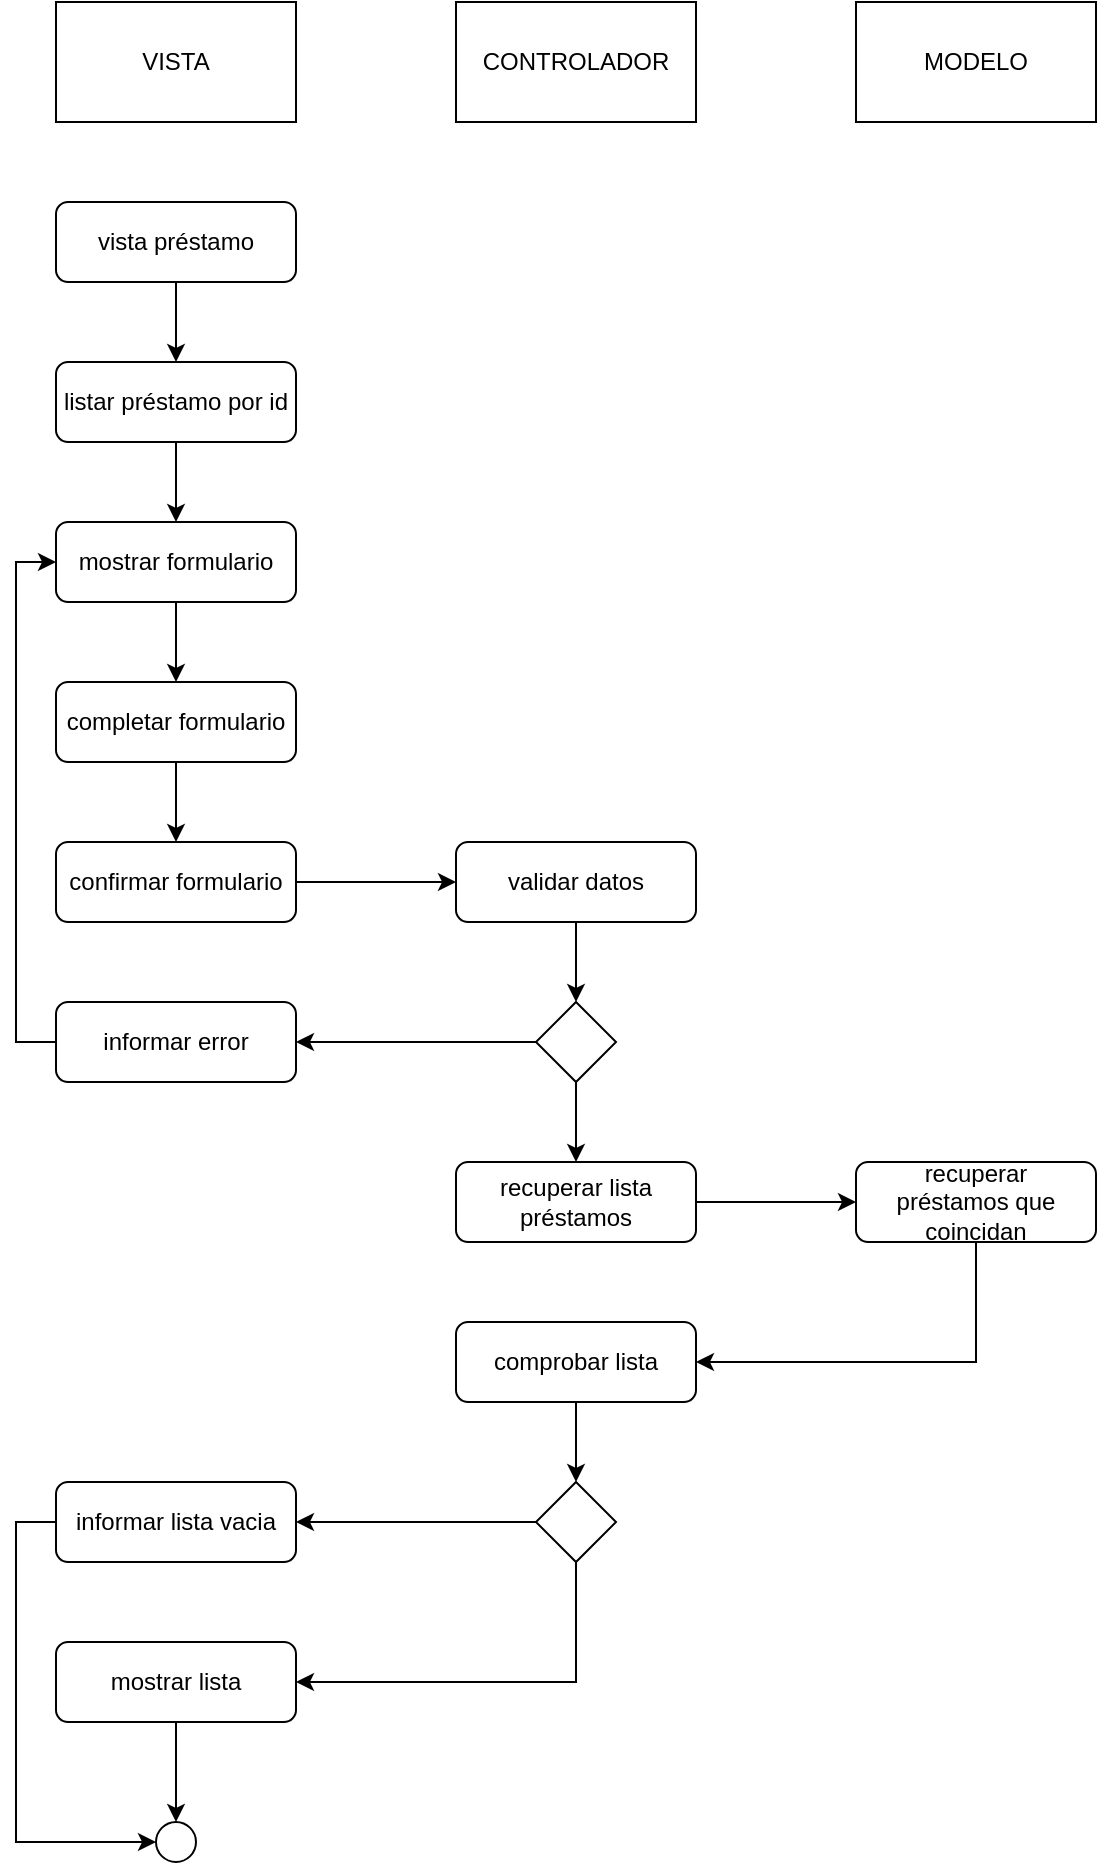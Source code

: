 <mxfile version="28.2.5">
  <diagram name="Página-1" id="le9_SXnt4etvc1OZtuhx">
    <mxGraphModel dx="1426" dy="679" grid="1" gridSize="10" guides="1" tooltips="1" connect="1" arrows="1" fold="1" page="1" pageScale="1" pageWidth="827" pageHeight="1169" math="0" shadow="0">
      <root>
        <mxCell id="0" />
        <mxCell id="1" parent="0" />
        <mxCell id="qodxbIr8lUeo6puUdJSV-1" value="VISTA" style="rounded=0;whiteSpace=wrap;html=1;" vertex="1" parent="1">
          <mxGeometry x="120" y="20" width="120" height="60" as="geometry" />
        </mxCell>
        <mxCell id="qodxbIr8lUeo6puUdJSV-2" value="CONTROLADOR" style="rounded=0;whiteSpace=wrap;html=1;" vertex="1" parent="1">
          <mxGeometry x="320" y="20" width="120" height="60" as="geometry" />
        </mxCell>
        <mxCell id="qodxbIr8lUeo6puUdJSV-3" value="MODELO" style="rounded=0;whiteSpace=wrap;html=1;" vertex="1" parent="1">
          <mxGeometry x="520" y="20" width="120" height="60" as="geometry" />
        </mxCell>
        <mxCell id="qodxbIr8lUeo6puUdJSV-4" value="" style="ellipse;whiteSpace=wrap;html=1;aspect=fixed;fillStyle=solid;fillColor=light-dark(#FFFFFF,#121212);" vertex="1" parent="1">
          <mxGeometry x="170" y="930" width="20" height="20" as="geometry" />
        </mxCell>
        <mxCell id="qodxbIr8lUeo6puUdJSV-5" style="edgeStyle=orthogonalEdgeStyle;rounded=0;orthogonalLoop=1;jettySize=auto;html=1;exitX=0.5;exitY=1;exitDx=0;exitDy=0;entryX=0.5;entryY=0;entryDx=0;entryDy=0;" edge="1" parent="1" source="qodxbIr8lUeo6puUdJSV-6" target="qodxbIr8lUeo6puUdJSV-8">
          <mxGeometry relative="1" as="geometry" />
        </mxCell>
        <mxCell id="qodxbIr8lUeo6puUdJSV-6" value="vista préstamo" style="rounded=1;whiteSpace=wrap;html=1;" vertex="1" parent="1">
          <mxGeometry x="120" y="120" width="120" height="40" as="geometry" />
        </mxCell>
        <mxCell id="qodxbIr8lUeo6puUdJSV-7" style="edgeStyle=orthogonalEdgeStyle;rounded=0;orthogonalLoop=1;jettySize=auto;html=1;exitX=0.5;exitY=1;exitDx=0;exitDy=0;entryX=0.5;entryY=0;entryDx=0;entryDy=0;" edge="1" parent="1" source="qodxbIr8lUeo6puUdJSV-8" target="qodxbIr8lUeo6puUdJSV-23">
          <mxGeometry relative="1" as="geometry" />
        </mxCell>
        <mxCell id="qodxbIr8lUeo6puUdJSV-8" value="listar préstamo&amp;nbsp;por id" style="rounded=1;whiteSpace=wrap;html=1;" vertex="1" parent="1">
          <mxGeometry x="120" y="200" width="120" height="40" as="geometry" />
        </mxCell>
        <mxCell id="qodxbIr8lUeo6puUdJSV-9" style="edgeStyle=orthogonalEdgeStyle;rounded=0;orthogonalLoop=1;jettySize=auto;html=1;exitX=1;exitY=0.5;exitDx=0;exitDy=0;entryX=0;entryY=0.5;entryDx=0;entryDy=0;" edge="1" parent="1" source="qodxbIr8lUeo6puUdJSV-10" target="qodxbIr8lUeo6puUdJSV-12">
          <mxGeometry relative="1" as="geometry" />
        </mxCell>
        <mxCell id="qodxbIr8lUeo6puUdJSV-10" value="recuperar lista préstamos" style="rounded=1;whiteSpace=wrap;html=1;" vertex="1" parent="1">
          <mxGeometry x="320" y="600" width="120" height="40" as="geometry" />
        </mxCell>
        <mxCell id="qodxbIr8lUeo6puUdJSV-11" style="edgeStyle=orthogonalEdgeStyle;rounded=0;orthogonalLoop=1;jettySize=auto;html=1;exitX=0.5;exitY=1;exitDx=0;exitDy=0;entryX=1;entryY=0.5;entryDx=0;entryDy=0;" edge="1" parent="1" source="qodxbIr8lUeo6puUdJSV-12" target="qodxbIr8lUeo6puUdJSV-17">
          <mxGeometry relative="1" as="geometry" />
        </mxCell>
        <mxCell id="qodxbIr8lUeo6puUdJSV-12" value="recuperar préstamos&amp;nbsp;que coincidan" style="rounded=1;whiteSpace=wrap;html=1;" vertex="1" parent="1">
          <mxGeometry x="520" y="600" width="120" height="40" as="geometry" />
        </mxCell>
        <mxCell id="qodxbIr8lUeo6puUdJSV-13" style="edgeStyle=orthogonalEdgeStyle;rounded=0;orthogonalLoop=1;jettySize=auto;html=1;exitX=0;exitY=0.5;exitDx=0;exitDy=0;entryX=1;entryY=0.5;entryDx=0;entryDy=0;" edge="1" parent="1" source="qodxbIr8lUeo6puUdJSV-15" target="qodxbIr8lUeo6puUdJSV-19">
          <mxGeometry relative="1" as="geometry" />
        </mxCell>
        <mxCell id="qodxbIr8lUeo6puUdJSV-14" style="edgeStyle=orthogonalEdgeStyle;rounded=0;orthogonalLoop=1;jettySize=auto;html=1;exitX=0.5;exitY=1;exitDx=0;exitDy=0;entryX=1;entryY=0.5;entryDx=0;entryDy=0;" edge="1" parent="1" source="qodxbIr8lUeo6puUdJSV-15" target="qodxbIr8lUeo6puUdJSV-21">
          <mxGeometry relative="1" as="geometry" />
        </mxCell>
        <mxCell id="qodxbIr8lUeo6puUdJSV-15" value="" style="rhombus;whiteSpace=wrap;html=1;" vertex="1" parent="1">
          <mxGeometry x="360" y="760" width="40" height="40" as="geometry" />
        </mxCell>
        <mxCell id="qodxbIr8lUeo6puUdJSV-16" style="edgeStyle=orthogonalEdgeStyle;rounded=0;orthogonalLoop=1;jettySize=auto;html=1;exitX=0.5;exitY=1;exitDx=0;exitDy=0;entryX=0.5;entryY=0;entryDx=0;entryDy=0;" edge="1" parent="1" source="qodxbIr8lUeo6puUdJSV-17" target="qodxbIr8lUeo6puUdJSV-15">
          <mxGeometry relative="1" as="geometry" />
        </mxCell>
        <mxCell id="qodxbIr8lUeo6puUdJSV-17" value="comprobar lista" style="rounded=1;whiteSpace=wrap;html=1;" vertex="1" parent="1">
          <mxGeometry x="320" y="680" width="120" height="40" as="geometry" />
        </mxCell>
        <mxCell id="qodxbIr8lUeo6puUdJSV-18" style="edgeStyle=orthogonalEdgeStyle;rounded=0;orthogonalLoop=1;jettySize=auto;html=1;exitX=0;exitY=0.5;exitDx=0;exitDy=0;entryX=0;entryY=0.5;entryDx=0;entryDy=0;" edge="1" parent="1" source="qodxbIr8lUeo6puUdJSV-19" target="qodxbIr8lUeo6puUdJSV-4">
          <mxGeometry relative="1" as="geometry" />
        </mxCell>
        <mxCell id="qodxbIr8lUeo6puUdJSV-19" value="informar lista vacia" style="rounded=1;whiteSpace=wrap;html=1;" vertex="1" parent="1">
          <mxGeometry x="120" y="760" width="120" height="40" as="geometry" />
        </mxCell>
        <mxCell id="qodxbIr8lUeo6puUdJSV-20" style="edgeStyle=orthogonalEdgeStyle;rounded=0;orthogonalLoop=1;jettySize=auto;html=1;exitX=0.5;exitY=1;exitDx=0;exitDy=0;entryX=0.5;entryY=0;entryDx=0;entryDy=0;" edge="1" parent="1" source="qodxbIr8lUeo6puUdJSV-21" target="qodxbIr8lUeo6puUdJSV-4">
          <mxGeometry relative="1" as="geometry" />
        </mxCell>
        <mxCell id="qodxbIr8lUeo6puUdJSV-21" value="mostrar lista" style="rounded=1;whiteSpace=wrap;html=1;" vertex="1" parent="1">
          <mxGeometry x="120" y="840" width="120" height="40" as="geometry" />
        </mxCell>
        <mxCell id="qodxbIr8lUeo6puUdJSV-22" style="edgeStyle=orthogonalEdgeStyle;rounded=0;orthogonalLoop=1;jettySize=auto;html=1;exitX=0.5;exitY=1;exitDx=0;exitDy=0;entryX=0.5;entryY=0;entryDx=0;entryDy=0;" edge="1" parent="1" source="qodxbIr8lUeo6puUdJSV-23" target="qodxbIr8lUeo6puUdJSV-25">
          <mxGeometry relative="1" as="geometry" />
        </mxCell>
        <mxCell id="qodxbIr8lUeo6puUdJSV-23" value="mostrar formulario" style="rounded=1;whiteSpace=wrap;html=1;" vertex="1" parent="1">
          <mxGeometry x="120" y="280" width="120" height="40" as="geometry" />
        </mxCell>
        <mxCell id="qodxbIr8lUeo6puUdJSV-24" style="edgeStyle=orthogonalEdgeStyle;rounded=0;orthogonalLoop=1;jettySize=auto;html=1;exitX=0.5;exitY=1;exitDx=0;exitDy=0;entryX=0.5;entryY=0;entryDx=0;entryDy=0;" edge="1" parent="1" source="qodxbIr8lUeo6puUdJSV-25" target="qodxbIr8lUeo6puUdJSV-27">
          <mxGeometry relative="1" as="geometry" />
        </mxCell>
        <mxCell id="qodxbIr8lUeo6puUdJSV-25" value="completar formulario" style="rounded=1;whiteSpace=wrap;html=1;" vertex="1" parent="1">
          <mxGeometry x="120" y="360" width="120" height="40" as="geometry" />
        </mxCell>
        <mxCell id="qodxbIr8lUeo6puUdJSV-26" style="edgeStyle=orthogonalEdgeStyle;rounded=0;orthogonalLoop=1;jettySize=auto;html=1;exitX=1;exitY=0.5;exitDx=0;exitDy=0;entryX=0;entryY=0.5;entryDx=0;entryDy=0;" edge="1" parent="1" source="qodxbIr8lUeo6puUdJSV-27" target="qodxbIr8lUeo6puUdJSV-29">
          <mxGeometry relative="1" as="geometry" />
        </mxCell>
        <mxCell id="qodxbIr8lUeo6puUdJSV-27" value="confirmar formulario" style="rounded=1;whiteSpace=wrap;html=1;" vertex="1" parent="1">
          <mxGeometry x="120" y="440" width="120" height="40" as="geometry" />
        </mxCell>
        <mxCell id="qodxbIr8lUeo6puUdJSV-28" style="edgeStyle=orthogonalEdgeStyle;rounded=0;orthogonalLoop=1;jettySize=auto;html=1;exitX=0.5;exitY=1;exitDx=0;exitDy=0;entryX=0.5;entryY=0;entryDx=0;entryDy=0;" edge="1" parent="1" source="qodxbIr8lUeo6puUdJSV-29" target="qodxbIr8lUeo6puUdJSV-34">
          <mxGeometry relative="1" as="geometry" />
        </mxCell>
        <mxCell id="qodxbIr8lUeo6puUdJSV-29" value="validar datos&lt;span style=&quot;color: rgba(0, 0, 0, 0); font-family: monospace; font-size: 0px; text-align: start; text-wrap-mode: nowrap;&quot;&gt;%3CmxGraphModel%3E%3Croot%3E%3CmxCell%20id%3D%220%22%2F%3E%3CmxCell%20id%3D%221%22%20parent%3D%220%22%2F%3E%3CmxCell%20id%3D%222%22%20value%3D%22%22%20style%3D%22rounded%3D1%3BwhiteSpace%3Dwrap%3Bhtml%3D1%3B%22%20vertex%3D%221%22%20parent%3D%221%22%3E%3CmxGeometry%20x%3D%22120%22%20y%3D%22280%22%20width%3D%22120%22%20height%3D%2240%22%20as%3D%22geometry%22%2F%3E%3C%2FmxCell%3E%3C%2Froot%3E%3C%2FmxGraphModel%3E&lt;/span&gt;" style="rounded=1;whiteSpace=wrap;html=1;" vertex="1" parent="1">
          <mxGeometry x="320" y="440" width="120" height="40" as="geometry" />
        </mxCell>
        <mxCell id="qodxbIr8lUeo6puUdJSV-30" style="edgeStyle=orthogonalEdgeStyle;rounded=0;orthogonalLoop=1;jettySize=auto;html=1;exitX=0;exitY=0.5;exitDx=0;exitDy=0;entryX=0;entryY=0.5;entryDx=0;entryDy=0;" edge="1" parent="1" source="qodxbIr8lUeo6puUdJSV-31" target="qodxbIr8lUeo6puUdJSV-23">
          <mxGeometry relative="1" as="geometry" />
        </mxCell>
        <mxCell id="qodxbIr8lUeo6puUdJSV-31" value="informar error" style="rounded=1;whiteSpace=wrap;html=1;" vertex="1" parent="1">
          <mxGeometry x="120" y="520" width="120" height="40" as="geometry" />
        </mxCell>
        <mxCell id="qodxbIr8lUeo6puUdJSV-32" style="edgeStyle=orthogonalEdgeStyle;rounded=0;orthogonalLoop=1;jettySize=auto;html=1;exitX=0;exitY=0.5;exitDx=0;exitDy=0;entryX=1;entryY=0.5;entryDx=0;entryDy=0;" edge="1" parent="1" source="qodxbIr8lUeo6puUdJSV-34" target="qodxbIr8lUeo6puUdJSV-31">
          <mxGeometry relative="1" as="geometry" />
        </mxCell>
        <mxCell id="qodxbIr8lUeo6puUdJSV-33" style="edgeStyle=orthogonalEdgeStyle;rounded=0;orthogonalLoop=1;jettySize=auto;html=1;exitX=0.5;exitY=1;exitDx=0;exitDy=0;entryX=0.5;entryY=0;entryDx=0;entryDy=0;" edge="1" parent="1" source="qodxbIr8lUeo6puUdJSV-34" target="qodxbIr8lUeo6puUdJSV-10">
          <mxGeometry relative="1" as="geometry" />
        </mxCell>
        <mxCell id="qodxbIr8lUeo6puUdJSV-34" value="" style="rhombus;whiteSpace=wrap;html=1;" vertex="1" parent="1">
          <mxGeometry x="360" y="520" width="40" height="40" as="geometry" />
        </mxCell>
      </root>
    </mxGraphModel>
  </diagram>
</mxfile>
